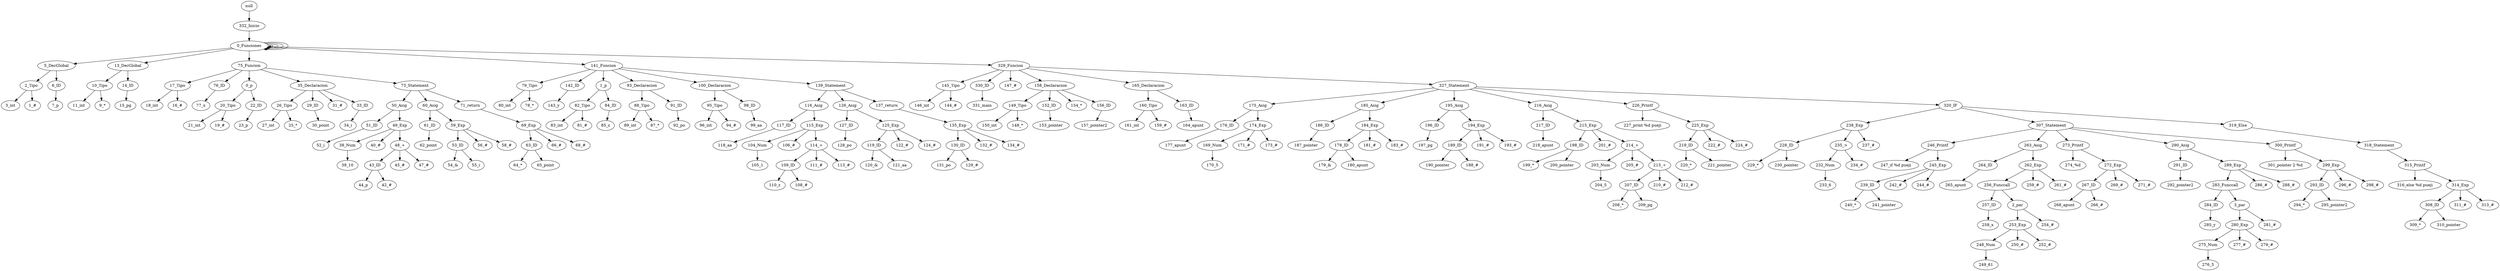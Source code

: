 digraph {
"null" -> "332_Inicio";
"332_Inicio" -> "0_Funciones";
"0_Funciones" -> "0_Funciones";
"0_Funciones" -> "0_Funciones";
"0_Funciones" -> "0_Funciones";
"0_Funciones" -> "0_Funciones";
"0_Funciones" -> "5_DecGlobal";
"5_DecGlobal" -> "2_Tipo";
"2_Tipo" -> "3_int";
"2_Tipo" -> "1_#";
"5_DecGlobal" -> "6_ID";
"6_ID" -> "7_p";
"0_Funciones" -> "13_DecGlobal";
"13_DecGlobal" -> "10_Tipo";
"10_Tipo" -> "11_int";
"10_Tipo" -> "9_*";
"13_DecGlobal" -> "14_ID";
"14_ID" -> "15_pg";
"0_Funciones" -> "75_Funcion";
"75_Funcion" -> "17_Tipo";
"17_Tipo" -> "18_int";
"17_Tipo" -> "16_#";
"75_Funcion" -> "76_ID";
"76_ID" -> "77_x";
"75_Funcion" -> "0_p";
"0_p" -> "20_Tipo";
"20_Tipo" -> "21_int";
"20_Tipo" -> "19_#";
"0_p" -> "22_ID";
"22_ID" -> "23_p";
"75_Funcion" -> "35_Declaracion";
"35_Declaracion" -> "26_Tipo";
"26_Tipo" -> "27_int";
"26_Tipo" -> "25_*";
"35_Declaracion" -> "29_ID";
"29_ID" -> "30_point";
"35_Declaracion" -> "31_#";
"35_Declaracion" -> "33_ID";
"33_ID" -> "34_i";
"75_Funcion" -> "73_Statement";
"73_Statement" -> "50_Asig";
"50_Asig" -> "51_ID";
"51_ID" -> "52_i";
"50_Asig" -> "49_Exp";
"49_Exp" -> "38_Num";
"38_Num" -> "39_10";
"49_Exp" -> "40_#";
"49_Exp" -> "48_+";
"48_+" -> "43_ID";
"43_ID" -> "44_p";
"43_ID" -> "42_#";
"48_+" -> "45_#";
"48_+" -> "47_#";
"73_Statement" -> "60_Asig";
"60_Asig" -> "61_ID";
"61_ID" -> "62_point";
"60_Asig" -> "59_Exp";
"59_Exp" -> "53_ID";
"53_ID" -> "54_&";
"53_ID" -> "55_i";
"59_Exp" -> "56_#";
"59_Exp" -> "58_#";
"73_Statement" -> "71_return";
"71_return" -> "69_Exp";
"69_Exp" -> "63_ID";
"63_ID" -> "64_*";
"63_ID" -> "65_point";
"69_Exp" -> "66_#";
"69_Exp" -> "68_#";
"0_Funciones" -> "141_Funcion";
"141_Funcion" -> "79_Tipo";
"79_Tipo" -> "80_int";
"79_Tipo" -> "78_*";
"141_Funcion" -> "142_ID";
"142_ID" -> "143_y";
"141_Funcion" -> "1_p";
"1_p" -> "82_Tipo";
"82_Tipo" -> "83_int";
"82_Tipo" -> "81_#";
"1_p" -> "84_ID";
"84_ID" -> "85_z";
"141_Funcion" -> "93_Declaracion";
"93_Declaracion" -> "88_Tipo";
"88_Tipo" -> "89_int";
"88_Tipo" -> "87_*";
"93_Declaracion" -> "91_ID";
"91_ID" -> "92_po";
"141_Funcion" -> "100_Declaracion";
"100_Declaracion" -> "95_Tipo";
"95_Tipo" -> "96_int";
"95_Tipo" -> "94_#";
"100_Declaracion" -> "98_ID";
"98_ID" -> "99_aa";
"141_Funcion" -> "139_Statement";
"139_Statement" -> "116_Asig";
"116_Asig" -> "117_ID";
"117_ID" -> "118_aa";
"116_Asig" -> "115_Exp";
"115_Exp" -> "104_Num";
"104_Num" -> "105_1";
"115_Exp" -> "106_#";
"115_Exp" -> "114_+";
"114_+" -> "109_ID";
"109_ID" -> "110_z";
"109_ID" -> "108_#";
"114_+" -> "111_#";
"114_+" -> "113_#";
"139_Statement" -> "126_Asig";
"126_Asig" -> "127_ID";
"127_ID" -> "128_po";
"126_Asig" -> "125_Exp";
"125_Exp" -> "119_ID";
"119_ID" -> "120_&";
"119_ID" -> "121_aa";
"125_Exp" -> "122_#";
"125_Exp" -> "124_#";
"139_Statement" -> "137_return";
"137_return" -> "135_Exp";
"135_Exp" -> "130_ID";
"130_ID" -> "131_po";
"130_ID" -> "129_#";
"135_Exp" -> "132_#";
"135_Exp" -> "134_#";
"0_Funciones" -> "329_Funcion";
"329_Funcion" -> "145_Tipo";
"145_Tipo" -> "146_int";
"145_Tipo" -> "144_#";
"329_Funcion" -> "330_ID";
"330_ID" -> "331_main";
"329_Funcion" -> "147_#";
"329_Funcion" -> "158_Declaracion";
"158_Declaracion" -> "149_Tipo";
"149_Tipo" -> "150_int";
"149_Tipo" -> "148_*";
"158_Declaracion" -> "152_ID";
"152_ID" -> "153_pointer";
"158_Declaracion" -> "154_*";
"158_Declaracion" -> "156_ID";
"156_ID" -> "157_pointer2";
"329_Funcion" -> "165_Declaracion";
"165_Declaracion" -> "160_Tipo";
"160_Tipo" -> "161_int";
"160_Tipo" -> "159_#";
"165_Declaracion" -> "163_ID";
"163_ID" -> "164_apunt";
"329_Funcion" -> "327_Statement";
"327_Statement" -> "175_Asig";
"175_Asig" -> "176_ID";
"176_ID" -> "177_apunt";
"175_Asig" -> "174_Exp";
"174_Exp" -> "169_Num";
"169_Num" -> "170_5";
"174_Exp" -> "171_#";
"174_Exp" -> "173_#";
"327_Statement" -> "185_Asig";
"185_Asig" -> "186_ID";
"186_ID" -> "187_pointer";
"185_Asig" -> "184_Exp";
"184_Exp" -> "178_ID";
"178_ID" -> "179_&";
"178_ID" -> "180_apunt";
"184_Exp" -> "181_#";
"184_Exp" -> "183_#";
"327_Statement" -> "195_Asig";
"195_Asig" -> "196_ID";
"196_ID" -> "197_pg";
"195_Asig" -> "194_Exp";
"194_Exp" -> "189_ID";
"189_ID" -> "190_pointer";
"189_ID" -> "188_#";
"194_Exp" -> "191_#";
"194_Exp" -> "193_#";
"327_Statement" -> "216_Asig";
"216_Asig" -> "217_ID";
"217_ID" -> "218_apunt";
"216_Asig" -> "215_Exp";
"215_Exp" -> "198_ID";
"198_ID" -> "199_*";
"198_ID" -> "200_pointer";
"215_Exp" -> "201_#";
"215_Exp" -> "214_+";
"214_+" -> "203_Num";
"203_Num" -> "204_5";
"214_+" -> "205_#";
"214_+" -> "213_+";
"213_+" -> "207_ID";
"207_ID" -> "208_*";
"207_ID" -> "209_pg";
"213_+" -> "210_#";
"213_+" -> "212_#";
"327_Statement" -> "226_Printf";
"226_Printf" -> "227_print %d pueji\n";
"226_Printf" -> "225_Exp";
"225_Exp" -> "219_ID";
"219_ID" -> "220_*";
"219_ID" -> "221_pointer";
"225_Exp" -> "222_#";
"225_Exp" -> "224_#";
"327_Statement" -> "320_IF";
"320_IF" -> "238_Exp";
"238_Exp" -> "228_ID";
"228_ID" -> "229_*";
"228_ID" -> "230_pointer";
"238_Exp" -> "235_>";
"235_>" -> "232_Num";
"232_Num" -> "233_6";
"235_>" -> "234_#";
"238_Exp" -> "237_#";
"320_IF" -> "307_Statement";
"307_Statement" -> "246_Printf";
"246_Printf" -> "247_if %d pueji\n";
"246_Printf" -> "245_Exp";
"245_Exp" -> "239_ID";
"239_ID" -> "240_*";
"239_ID" -> "241_pointer";
"245_Exp" -> "242_#";
"245_Exp" -> "244_#";
"307_Statement" -> "263_Asig";
"263_Asig" -> "264_ID";
"264_ID" -> "265_apunt";
"263_Asig" -> "262_Exp";
"262_Exp" -> "256_Funccall";
"256_Funccall" -> "257_ID";
"257_ID" -> "258_x";
"256_Funccall" -> "2_par";
"2_par" -> "253_Exp";
"253_Exp" -> "248_Num";
"248_Num" -> "249_61";
"253_Exp" -> "250_#";
"253_Exp" -> "252_#";
"2_par" -> "254_#";
"262_Exp" -> "259_#";
"262_Exp" -> "261_#";
"307_Statement" -> "273_Printf";
"273_Printf" -> "274_%d\n";
"273_Printf" -> "272_Exp";
"272_Exp" -> "267_ID";
"267_ID" -> "268_apunt";
"267_ID" -> "266_#";
"272_Exp" -> "269_#";
"272_Exp" -> "271_#";
"307_Statement" -> "290_Asig";
"290_Asig" -> "291_ID";
"291_ID" -> "292_pointer2";
"290_Asig" -> "289_Exp";
"289_Exp" -> "283_Funccall";
"283_Funccall" -> "284_ID";
"284_ID" -> "285_y";
"283_Funccall" -> "3_par";
"3_par" -> "280_Exp";
"280_Exp" -> "275_Num";
"275_Num" -> "276_5";
"280_Exp" -> "277_#";
"280_Exp" -> "279_#";
"3_par" -> "281_#";
"289_Exp" -> "286_#";
"289_Exp" -> "288_#";
"307_Statement" -> "300_Printf";
"300_Printf" -> "301_pointer 2 %d\n";
"300_Printf" -> "299_Exp";
"299_Exp" -> "293_ID";
"293_ID" -> "294_*";
"293_ID" -> "295_pointer2";
"299_Exp" -> "296_#";
"299_Exp" -> "298_#";
"320_IF" -> "319_Else";
"319_Else" -> "318_Statement";
"318_Statement" -> "315_Printf";
"315_Printf" -> "316_else %d pueji\n";
"315_Printf" -> "314_Exp";
"314_Exp" -> "308_ID";
"308_ID" -> "309_*";
"308_ID" -> "310_pointer";
"314_Exp" -> "311_#";
"314_Exp" -> "313_#";
}